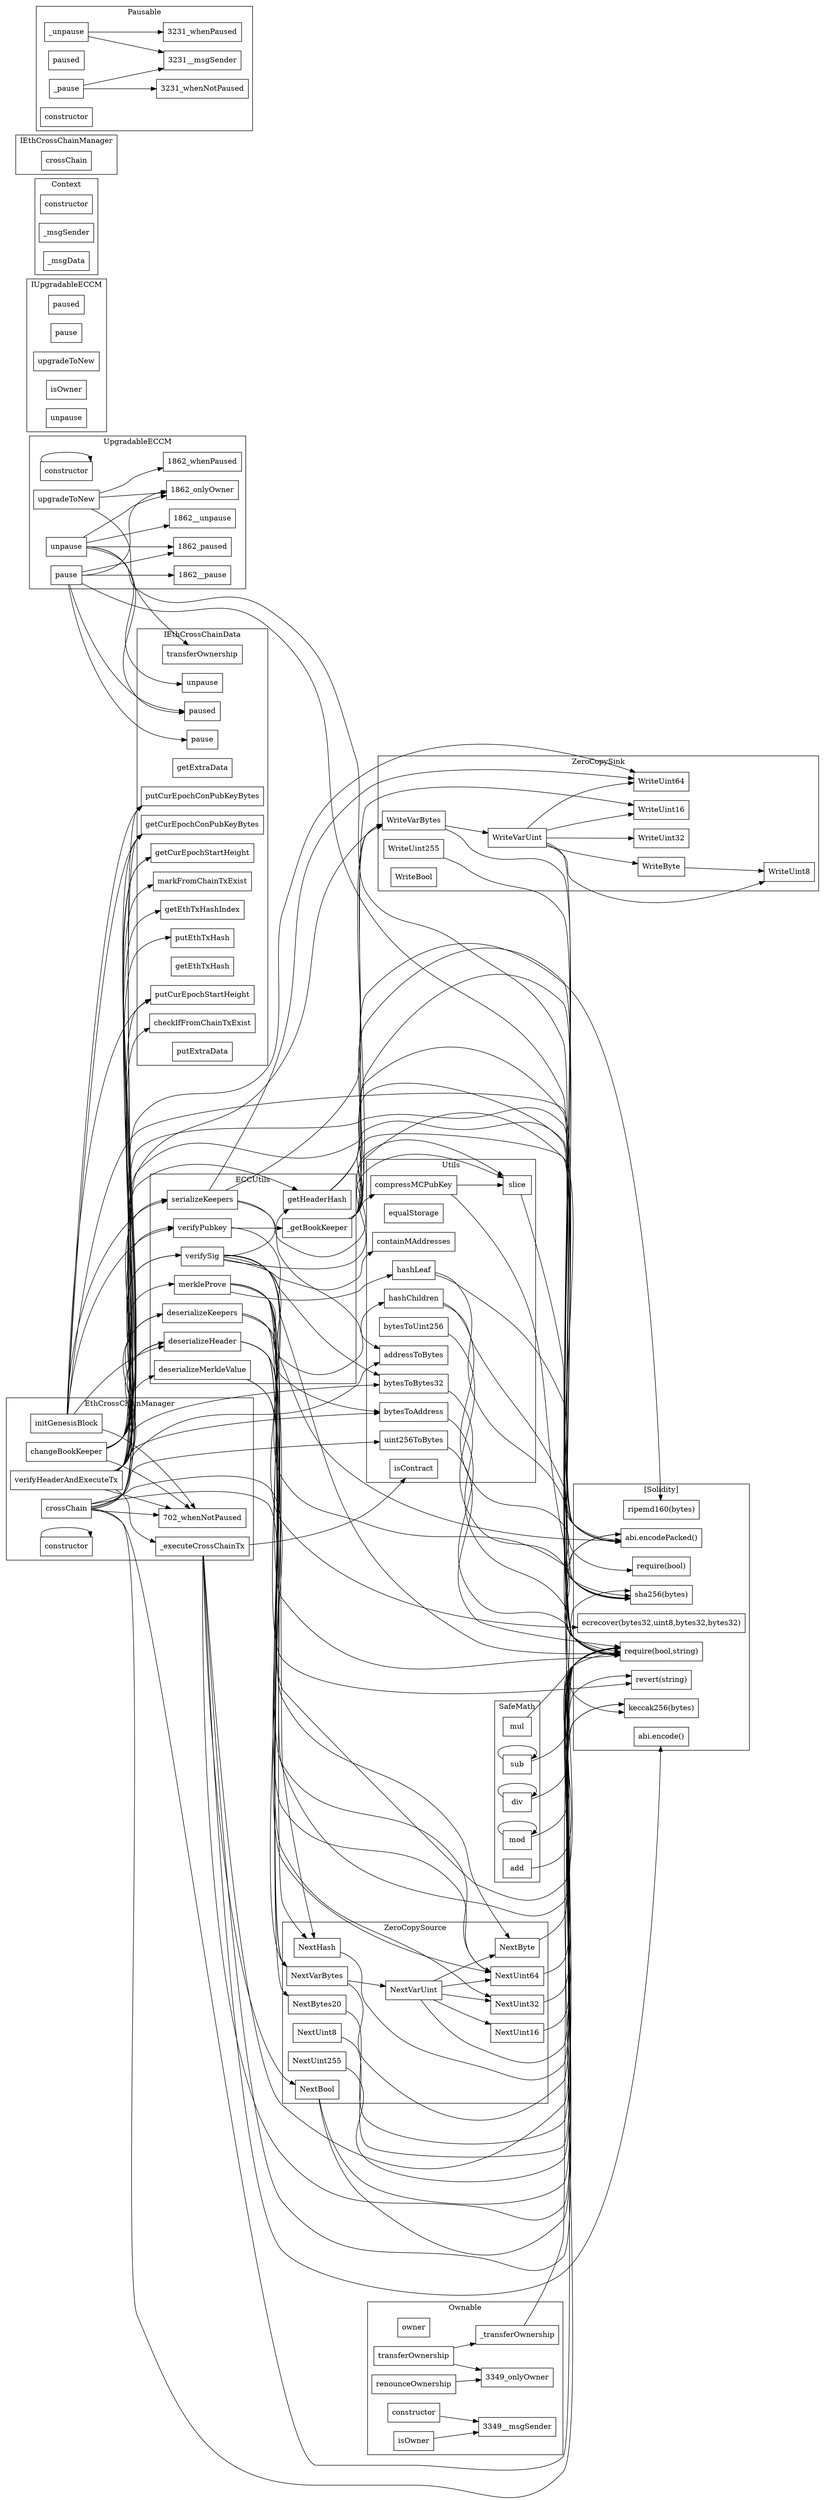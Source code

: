 strict digraph {
rankdir="LR"
node [shape=box]
subgraph cluster_806_IEthCrossChainData {
label = "IEthCrossChainData"
"806_pause" [label="pause"]
"806_putEthTxHash" [label="putEthTxHash"]
"806_getCurEpochConPubKeyBytes" [label="getCurEpochConPubKeyBytes"]
"806_putCurEpochConPubKeyBytes" [label="putCurEpochConPubKeyBytes"]
"806_getExtraData" [label="getExtraData"]
"806_markFromChainTxExist" [label="markFromChainTxExist"]
"806_transferOwnership" [label="transferOwnership"]
"806_checkIfFromChainTxExist" [label="checkIfFromChainTxExist"]
"806_paused" [label="paused"]
"806_getCurEpochStartHeight" [label="getCurEpochStartHeight"]
"806_unpause" [label="unpause"]
"806_getEthTxHash" [label="getEthTxHash"]
"806_getEthTxHashIndex" [label="getEthTxHashIndex"]
"806_putCurEpochStartHeight" [label="putCurEpochStartHeight"]
"806_putExtraData" [label="putExtraData"]
}subgraph cluster_1735_ECCUtils {
label = "ECCUtils"
"1735__getBookKeeper" [label="_getBookKeeper"]
"1735_serializeKeepers" [label="serializeKeepers"]
"1735_deserializeKeepers" [label="deserializeKeepers"]
"1735_verifySig" [label="verifySig"]
"1735_verifyPubkey" [label="verifyPubkey"]
"1735_getHeaderHash" [label="getHeaderHash"]
"1735_merkleProve" [label="merkleProve"]
"1735_deserializeMerkleValue" [label="deserializeMerkleValue"]
"1735_deserializeHeader" [label="deserializeHeader"]
"1735_verifyPubkey" -> "1735__getBookKeeper"
"1735_verifySig" -> "1735_getHeaderHash"
}subgraph cluster_1862_UpgradableECCM {
label = "UpgradableECCM"
"1862_constructor" [label="constructor"]
"1862_unpause" [label="unpause"]
"1862_upgradeToNew" [label="upgradeToNew"]
"1862_pause" [label="pause"]
"1862_pause" -> "1862__pause"
"1862_constructor" -> "1862_constructor"
"1862_pause" -> "1862_paused"
"1862_upgradeToNew" -> "1862_onlyOwner"
"1862_unpause" -> "1862_onlyOwner"
"1862_upgradeToNew" -> "1862_whenPaused"
"1862_pause" -> "1862_onlyOwner"
"1862_unpause" -> "1862__unpause"
"1862_unpause" -> "1862_paused"
}subgraph cluster_2059_ZeroCopySink {
label = "ZeroCopySink"
"2059_WriteUint8" [label="WriteUint8"]
"2059_WriteUint16" [label="WriteUint16"]
"2059_WriteVarBytes" [label="WriteVarBytes"]
"2059_WriteUint255" [label="WriteUint255"]
"2059_WriteUint32" [label="WriteUint32"]
"2059_WriteBool" [label="WriteBool"]
"2059_WriteUint64" [label="WriteUint64"]
"2059_WriteByte" [label="WriteByte"]
"2059_WriteVarUint" [label="WriteVarUint"]
"2059_WriteVarUint" -> "2059_WriteByte"
"2059_WriteVarUint" -> "2059_WriteUint8"
"2059_WriteVarUint" -> "2059_WriteUint32"
"2059_WriteVarUint" -> "2059_WriteUint64"
"2059_WriteVarUint" -> "2059_WriteUint16"
"2059_WriteByte" -> "2059_WriteUint8"
"2059_WriteVarBytes" -> "2059_WriteVarUint"
}subgraph cluster_3150_IUpgradableECCM {
label = "IUpgradableECCM"
"3150_paused" [label="paused"]
"3150_pause" [label="pause"]
"3150_upgradeToNew" [label="upgradeToNew"]
"3150_isOwner" [label="isOwner"]
"3150_unpause" [label="unpause"]
}subgraph cluster_3376_Context {
label = "Context"
"3376_constructor" [label="constructor"]
"3376__msgSender" [label="_msgSender"]
"3376__msgData" [label="_msgData"]
}subgraph cluster_3120_Utils {
label = "Utils"
"3120_isContract" [label="isContract"]
"3120_equalStorage" [label="equalStorage"]
"3120_uint256ToBytes" [label="uint256ToBytes"]
"3120_addressToBytes" [label="addressToBytes"]
"3120_containMAddresses" [label="containMAddresses"]
"3120_compressMCPubKey" [label="compressMCPubKey"]
"3120_hashChildren" [label="hashChildren"]
"3120_slice" [label="slice"]
"3120_bytesToBytes32" [label="bytesToBytes32"]
"3120_hashLeaf" [label="hashLeaf"]
"3120_bytesToUint256" [label="bytesToUint256"]
"3120_bytesToAddress" [label="bytesToAddress"]
"3120_compressMCPubKey" -> "3120_slice"
}subgraph cluster_2802_SafeMath {
label = "SafeMath"
"2802_sub" [label="sub"]
"2802_div" [label="div"]
"2802_mod" [label="mod"]
"2802_add" [label="add"]
"2802_mul" [label="mul"]
"2802_mod" -> "2802_mod"
"2802_div" -> "2802_div"
"2802_sub" -> "2802_sub"
}subgraph cluster_3349_Ownable {
label = "Ownable"
"3349_owner" [label="owner"]
"3349_transferOwnership" [label="transferOwnership"]
"3349_isOwner" [label="isOwner"]
"3349_renounceOwnership" [label="renounceOwnership"]
"3349_constructor" [label="constructor"]
"3349__transferOwnership" [label="_transferOwnership"]
"3349_transferOwnership" -> "3349__transferOwnership"
"3349_transferOwnership" -> "3349_onlyOwner"
"3349_constructor" -> "3349__msgSender"
"3349_renounceOwnership" -> "3349_onlyOwner"
"3349_isOwner" -> "3349__msgSender"
}subgraph cluster_822_IEthCrossChainManager {
label = "IEthCrossChainManager"
"822_crossChain" [label="crossChain"]
}subgraph cluster_2615_ZeroCopySource {
label = "ZeroCopySource"
"2615_NextBytes20" [label="NextBytes20"]
"2615_NextUint64" [label="NextUint64"]
"2615_NextBool" [label="NextBool"]
"2615_NextHash" [label="NextHash"]
"2615_NextVarUint" [label="NextVarUint"]
"2615_NextUint16" [label="NextUint16"]
"2615_NextVarBytes" [label="NextVarBytes"]
"2615_NextUint32" [label="NextUint32"]
"2615_NextUint8" [label="NextUint8"]
"2615_NextUint255" [label="NextUint255"]
"2615_NextByte" [label="NextByte"]
"2615_NextVarUint" -> "2615_NextByte"
"2615_NextVarUint" -> "2615_NextUint64"
"2615_NextVarUint" -> "2615_NextUint16"
"2615_NextVarUint" -> "2615_NextUint32"
"2615_NextVarBytes" -> "2615_NextVarUint"
}subgraph cluster_702_EthCrossChainManager {
label = "EthCrossChainManager"
"702_crossChain" [label="crossChain"]
"702_verifyHeaderAndExecuteTx" [label="verifyHeaderAndExecuteTx"]
"702_initGenesisBlock" [label="initGenesisBlock"]
"702__executeCrossChainTx" [label="_executeCrossChainTx"]
"702_changeBookKeeper" [label="changeBookKeeper"]
"702_constructor" [label="constructor"]
"702_constructor" -> "702_constructor"
"702_initGenesisBlock" -> "702_whenNotPaused"
"702_crossChain" -> "702_whenNotPaused"
"702_verifyHeaderAndExecuteTx" -> "702_whenNotPaused"
"702_changeBookKeeper" -> "702_whenNotPaused"
"702_verifyHeaderAndExecuteTx" -> "702__executeCrossChainTx"
}subgraph cluster_3231_Pausable {
label = "Pausable"
"3231__unpause" [label="_unpause"]
"3231_paused" [label="paused"]
"3231__pause" [label="_pause"]
"3231_constructor" [label="constructor"]
"3231__unpause" -> "3231_whenPaused"
"3231__pause" -> "3231__msgSender"
"3231__pause" -> "3231_whenNotPaused"
"3231__unpause" -> "3231__msgSender"
}subgraph cluster_solidity {
label = "[Solidity]"
"sha256(bytes)" 
"keccak256(bytes)" 
"require(bool)" 
"abi.encode()" 
"ripemd160(bytes)" 
"revert(string)" 
"ecrecover(bytes32,uint8,bytes32,bytes32)" 
"require(bool,string)" 
"abi.encodePacked()" 
"2615_NextUint255" -> "require(bool,string)"
"1735_verifySig" -> "sha256(bytes)"
"1862_unpause" -> "require(bool,string)"
"702_crossChain" -> "abi.encodePacked()"
"3120_hashChildren" -> "sha256(bytes)"
"3120_uint256ToBytes" -> "require(bool,string)"
"2615_NextVarUint" -> "require(bool,string)"
"2802_add" -> "require(bool,string)"
"1735_merkleProve" -> "require(bool,string)"
"3120_compressMCPubKey" -> "require(bool,string)"
"1735_verifyPubkey" -> "require(bool,string)"
"702_crossChain" -> "keccak256(bytes)"
"1735_verifySig" -> "ecrecover(bytes32,uint8,bytes32,bytes32)"
"2615_NextVarBytes" -> "require(bool,string)"
"702__executeCrossChainTx" -> "abi.encodePacked()"
"702_verifyHeaderAndExecuteTx" -> "require(bool,string)"
"1735_getHeaderHash" -> "sha256(bytes)"
"3120_bytesToAddress" -> "require(bool,string)"
"2615_NextUint32" -> "require(bool,string)"
"1735_getHeaderHash" -> "abi.encodePacked()"
"2802_mul" -> "require(bool,string)"
"702__executeCrossChainTx" -> "abi.encode()"
"2615_NextBool" -> "revert(string)"
"3120_hashChildren" -> "abi.encodePacked()"
"2615_NextBool" -> "require(bool,string)"
"3120_hashLeaf" -> "abi.encodePacked()"
"1735__getBookKeeper" -> "sha256(bytes)"
"3120_hashLeaf" -> "sha256(bytes)"
"1735_merkleProve" -> "revert(string)"
"702__executeCrossChainTx" -> "keccak256(bytes)"
"2615_NextHash" -> "require(bool,string)"
"2059_WriteVarBytes" -> "abi.encodePacked()"
"702_crossChain" -> "sha256(bytes)"
"2615_NextUint64" -> "require(bool,string)"
"1735_verifySig" -> "abi.encodePacked()"
"2802_sub" -> "require(bool,string)"
"1735__getBookKeeper" -> "keccak256(bytes)"
"2615_NextUint8" -> "require(bool,string)"
"3120_slice" -> "require(bool)"
"1735__getBookKeeper" -> "abi.encodePacked()"
"1735__getBookKeeper" -> "ripemd160(bytes)"
"2615_NextBytes20" -> "require(bool,string)"
"3349__transferOwnership" -> "require(bool,string)"
"702_crossChain" -> "require(bool,string)"
"2802_div" -> "require(bool,string)"
"702_changeBookKeeper" -> "require(bool,string)"
"2615_NextByte" -> "require(bool,string)"
"3120_bytesToUint256" -> "require(bool,string)"
"2059_WriteUint255" -> "require(bool,string)"
"702__executeCrossChainTx" -> "require(bool,string)"
"3120_bytesToBytes32" -> "require(bool,string)"
"1862_pause" -> "require(bool,string)"
"1735_serializeKeepers" -> "abi.encodePacked()"
"2615_NextUint16" -> "require(bool,string)"
"2802_mod" -> "require(bool,string)"
"2059_WriteVarUint" -> "abi.encodePacked()"
"702_initGenesisBlock" -> "require(bool,string)"
}"702_verifyHeaderAndExecuteTx" -> "1735_deserializeMerkleValue"
"702__executeCrossChainTx" -> "2615_NextBool"
"702_initGenesisBlock" -> "1735_serializeKeepers"
"702_initGenesisBlock" -> "1735_verifyPubkey"
"702_crossChain" -> "3120_addressToBytes"
"702_changeBookKeeper" -> "1735_deserializeHeader"
"1735_deserializeHeader" -> "2615_NextBytes20"
"1862_upgradeToNew" -> "806_transferOwnership"
"702_initGenesisBlock" -> "806_putCurEpochStartHeight"
"1735_deserializeHeader" -> "2615_NextHash"
"1735_verifySig" -> "3120_containMAddresses"
"702_changeBookKeeper" -> "1735_serializeKeepers"
"702_changeBookKeeper" -> "806_putCurEpochConPubKeyBytes"
"702_verifyHeaderAndExecuteTx" -> "806_markFromChainTxExist"
"1735_deserializeHeader" -> "2615_NextUint32"
"1735_deserializeKeepers" -> "2615_NextVarBytes"
"1862_pause" -> "806_pause"
"1735_merkleProve" -> "2615_NextVarBytes"
"1735_serializeKeepers" -> "2059_WriteVarBytes"
"702_verifyHeaderAndExecuteTx" -> "1735_deserializeKeepers"
"1735_verifySig" -> "3120_bytesToBytes32"
"702_crossChain" -> "2059_WriteUint64"
"1735_deserializeKeepers" -> "3120_bytesToAddress"
"1735_merkleProve" -> "2615_NextHash"
"1735_deserializeMerkleValue" -> "2615_NextUint64"
"1735_deserializeMerkleValue" -> "2615_NextVarBytes"
"702__executeCrossChainTx" -> "3120_isContract"
"702_verifyHeaderAndExecuteTx" -> "3120_bytesToBytes32"
"702_verifyHeaderAndExecuteTx" -> "3120_bytesToAddress"
"702_verifyHeaderAndExecuteTx" -> "1735_deserializeHeader"
"1735_merkleProve" -> "3120_hashChildren"
"702_changeBookKeeper" -> "1735_verifySig"
"702_crossChain" -> "806_putEthTxHash"
"702_initGenesisBlock" -> "806_putCurEpochConPubKeyBytes"
"702_crossChain" -> "3120_uint256ToBytes"
"702_crossChain" -> "806_getEthTxHashIndex"
"702_verifyHeaderAndExecuteTx" -> "1735_getHeaderHash"
"1735_verifySig" -> "3120_slice"
"1735__getBookKeeper" -> "3120_slice"
"1735_serializeKeepers" -> "2059_WriteUint64"
"1735_serializeKeepers" -> "3120_addressToBytes"
"702_initGenesisBlock" -> "806_getCurEpochConPubKeyBytes"
"702_changeBookKeeper" -> "1735_verifyPubkey"
"702_changeBookKeeper" -> "1735_deserializeKeepers"
"702_changeBookKeeper" -> "806_putCurEpochStartHeight"
"702_verifyHeaderAndExecuteTx" -> "1735_verifySig"
"1735__getBookKeeper" -> "2059_WriteVarBytes"
"1862_pause" -> "806_paused"
"1735_deserializeKeepers" -> "2615_NextUint64"
"1735_merkleProve" -> "3120_hashLeaf"
"1735_deserializeHeader" -> "2615_NextVarBytes"
"702_verifyHeaderAndExecuteTx" -> "1735_merkleProve"
"1735_merkleProve" -> "2615_NextByte"
"702_verifyHeaderAndExecuteTx" -> "806_checkIfFromChainTxExist"
"1735__getBookKeeper" -> "3120_compressMCPubKey"
"702_initGenesisBlock" -> "1735_deserializeHeader"
"702_crossChain" -> "2059_WriteVarBytes"
"1862_unpause" -> "806_paused"
"1735__getBookKeeper" -> "2059_WriteUint16"
"702_verifyHeaderAndExecuteTx" -> "806_getCurEpochConPubKeyBytes"
"1862_unpause" -> "806_unpause"
"1735_deserializeHeader" -> "2615_NextUint64"
"702_changeBookKeeper" -> "806_getCurEpochStartHeight"
"702_changeBookKeeper" -> "806_getCurEpochConPubKeyBytes"
"702_verifyHeaderAndExecuteTx" -> "806_getCurEpochStartHeight"
}